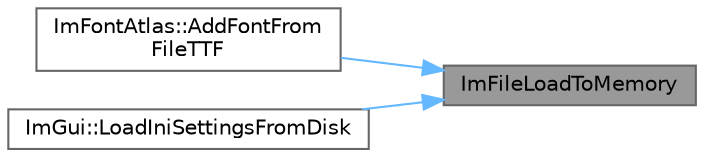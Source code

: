 digraph "ImFileLoadToMemory"
{
 // LATEX_PDF_SIZE
  bgcolor="transparent";
  edge [fontname=Helvetica,fontsize=10,labelfontname=Helvetica,labelfontsize=10];
  node [fontname=Helvetica,fontsize=10,shape=box,height=0.2,width=0.4];
  rankdir="RL";
  Node1 [id="Node000001",label="ImFileLoadToMemory",height=0.2,width=0.4,color="gray40", fillcolor="grey60", style="filled", fontcolor="black",tooltip=" "];
  Node1 -> Node2 [id="edge1_Node000001_Node000002",dir="back",color="steelblue1",style="solid",tooltip=" "];
  Node2 [id="Node000002",label="ImFontAtlas::AddFontFrom\lFileTTF",height=0.2,width=0.4,color="grey40", fillcolor="white", style="filled",URL="$struct_im_font_atlas.html#a26d0333bae95222ca2c2fd2886eae562",tooltip=" "];
  Node1 -> Node3 [id="edge2_Node000001_Node000003",dir="back",color="steelblue1",style="solid",tooltip=" "];
  Node3 [id="Node000003",label="ImGui::LoadIniSettingsFromDisk",height=0.2,width=0.4,color="grey40", fillcolor="white", style="filled",URL="$namespace_im_gui.html#a4bf22fb84ba768fc18383af50e8c217f",tooltip=" "];
}
